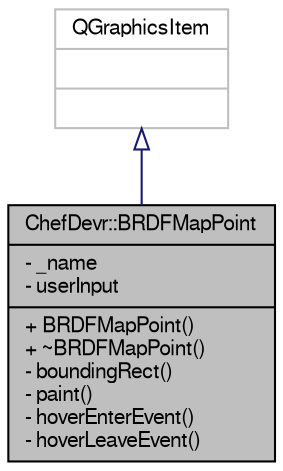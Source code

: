 digraph "ChefDevr::BRDFMapPoint"
{
 // LATEX_PDF_SIZE
  edge [fontname="FreeSans",fontsize="10",labelfontname="FreeSans",labelfontsize="10"];
  node [fontname="FreeSans",fontsize="10",shape=record];
  Node2 [label="{ChefDevr::BRDFMapPoint\n|- _name\l- userInput\l|+ BRDFMapPoint()\l+ ~BRDFMapPoint()\l- boundingRect()\l- paint()\l- hoverEnterEvent()\l- hoverLeaveEvent()\l}",height=0.2,width=0.4,color="black", fillcolor="grey75", style="filled", fontcolor="black",tooltip="Point on the BRDFMap corresponding to a BRDF."];
  Node3 -> Node2 [dir="back",color="midnightblue",fontsize="10",style="solid",arrowtail="onormal",fontname="FreeSans"];
  Node3 [label="{QGraphicsItem\n||}",height=0.2,width=0.4,color="grey75", fillcolor="white", style="filled",tooltip=" "];
}

